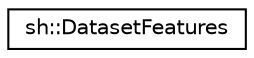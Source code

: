 digraph "Graphical Class Hierarchy"
{
 // LATEX_PDF_SIZE
  edge [fontname="Helvetica",fontsize="10",labelfontname="Helvetica",labelfontsize="10"];
  node [fontname="Helvetica",fontsize="10",shape=record];
  rankdir="LR";
  Node0 [label="sh::DatasetFeatures",height=0.2,width=0.4,color="black", fillcolor="white", style="filled",URL="$classsh_1_1_dataset_features.html",tooltip="Represents all available feature sets."];
}

